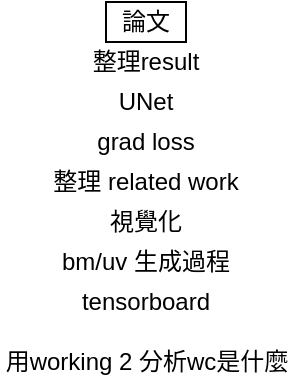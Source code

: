 <mxfile version="14.6.1" type="github"><diagram id="msBns1qqR1EzNI2stvdH" name="Page-1"><mxGraphModel dx="677" dy="363" grid="1" gridSize="10" guides="1" tooltips="1" connect="1" arrows="1" fold="1" page="1" pageScale="1" pageWidth="827" pageHeight="1169" math="0" shadow="0"><root><mxCell id="0"/><mxCell id="1" parent="0"/><mxCell id="xaynoLkKG6jmUJ72s8oF-2" value="整理result" style="rounded=0;whiteSpace=wrap;html=1;shadow=0;strokeWidth=1;strokeColor=none;" vertex="1" parent="1"><mxGeometry x="320" y="150" width="60" height="20" as="geometry"/></mxCell><mxCell id="xaynoLkKG6jmUJ72s8oF-1" value="論文" style="rounded=0;whiteSpace=wrap;html=1;" vertex="1" parent="1"><mxGeometry x="330" y="130" width="40" height="20" as="geometry"/></mxCell><mxCell id="xaynoLkKG6jmUJ72s8oF-3" value="UNet" style="rounded=0;whiteSpace=wrap;html=1;shadow=0;strokeWidth=1;strokeColor=none;" vertex="1" parent="1"><mxGeometry x="320" y="170" width="60" height="20" as="geometry"/></mxCell><mxCell id="xaynoLkKG6jmUJ72s8oF-4" value="grad loss" style="rounded=0;whiteSpace=wrap;html=1;shadow=0;strokeWidth=1;strokeColor=none;" vertex="1" parent="1"><mxGeometry x="320" y="190" width="60" height="20" as="geometry"/></mxCell><mxCell id="xaynoLkKG6jmUJ72s8oF-5" value="整理 related work" style="rounded=0;whiteSpace=wrap;html=1;shadow=0;strokeWidth=1;strokeColor=none;" vertex="1" parent="1"><mxGeometry x="295" y="210" width="110" height="20" as="geometry"/></mxCell><mxCell id="xaynoLkKG6jmUJ72s8oF-6" value="視覺化" style="rounded=0;whiteSpace=wrap;html=1;shadow=0;strokeWidth=1;strokeColor=none;" vertex="1" parent="1"><mxGeometry x="295" y="230" width="110" height="20" as="geometry"/></mxCell><mxCell id="xaynoLkKG6jmUJ72s8oF-7" value="bm/uv 生成過程" style="rounded=0;whiteSpace=wrap;html=1;shadow=0;strokeWidth=1;strokeColor=none;" vertex="1" parent="1"><mxGeometry x="295" y="250" width="110" height="20" as="geometry"/></mxCell><mxCell id="xaynoLkKG6jmUJ72s8oF-8" value="tensorboard" style="rounded=0;whiteSpace=wrap;html=1;shadow=0;strokeWidth=1;strokeColor=none;" vertex="1" parent="1"><mxGeometry x="295" y="270" width="110" height="20" as="geometry"/></mxCell><mxCell id="xaynoLkKG6jmUJ72s8oF-10" value="用working 2 分析wc是什麼" style="rounded=0;whiteSpace=wrap;html=1;shadow=0;strokeWidth=1;strokeColor=none;" vertex="1" parent="1"><mxGeometry x="277.5" y="300" width="145" height="20" as="geometry"/></mxCell></root></mxGraphModel></diagram></mxfile>
